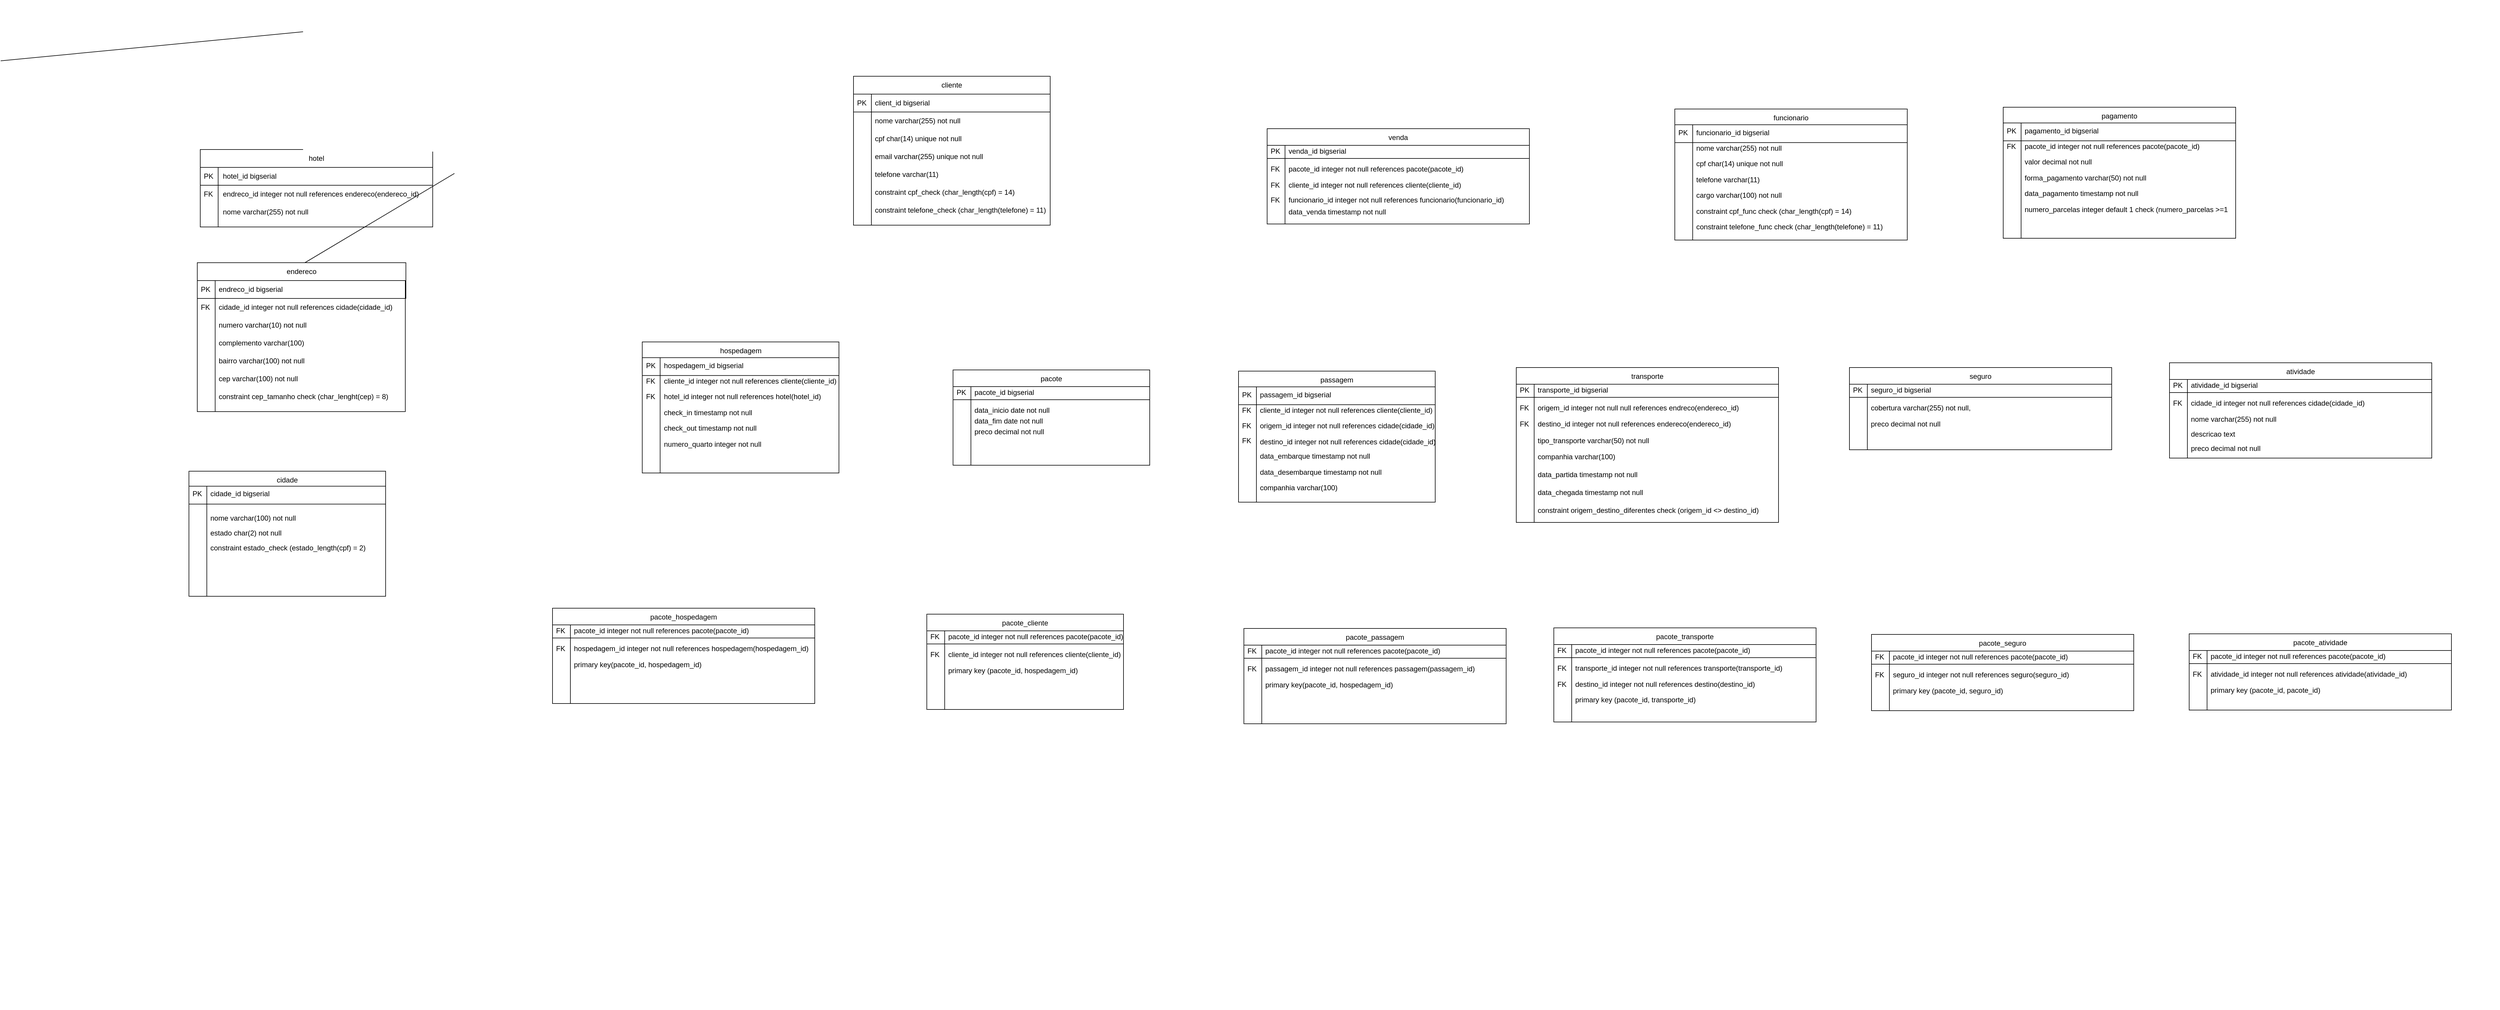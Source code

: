 <mxfile version="28.2.3">
  <diagram name="Página-1" id="Y_Qp7COOdfpW_63T_PMp">
    <mxGraphModel dx="5747" dy="2553" grid="0" gridSize="10" guides="1" tooltips="1" connect="1" arrows="1" fold="1" page="0" pageScale="1" pageWidth="827" pageHeight="1169" background="light-dark(#FFFFFF,#000000)" math="0" shadow="0">
      <root>
        <mxCell id="0" />
        <mxCell id="1" parent="0" />
        <mxCell id="usdk7RZo3pvC-N4byeOp-1" value="" style="group" parent="1" vertex="1" connectable="0">
          <mxGeometry x="2939" y="1542" width="340" height="250" as="geometry" />
        </mxCell>
        <mxCell id="usdk7RZo3pvC-N4byeOp-2" value="cliente" style="swimlane;fontStyle=0;childLayout=stackLayout;horizontal=1;startSize=30;horizontalStack=0;resizeParent=1;resizeParentMax=0;resizeLast=0;collapsible=1;marginBottom=0;whiteSpace=wrap;html=1;" parent="usdk7RZo3pvC-N4byeOp-1" vertex="1">
          <mxGeometry width="330" height="60" as="geometry" />
        </mxCell>
        <mxCell id="usdk7RZo3pvC-N4byeOp-3" value="" style="shape=internalStorage;whiteSpace=wrap;html=1;backgroundOutline=1;dx=30;dy=30;" parent="usdk7RZo3pvC-N4byeOp-1" vertex="1">
          <mxGeometry y="30" width="330" height="220" as="geometry" />
        </mxCell>
        <mxCell id="usdk7RZo3pvC-N4byeOp-4" value="client_id bigserial" style="text;strokeColor=none;fillColor=none;align=left;verticalAlign=middle;spacingLeft=4;spacingRight=4;overflow=hidden;points=[[0,0.5],[1,0.5]];portConstraint=eastwest;rotatable=0;whiteSpace=wrap;html=1;" parent="usdk7RZo3pvC-N4byeOp-1" vertex="1">
          <mxGeometry x="30" y="30" width="140" height="30" as="geometry" />
        </mxCell>
        <mxCell id="usdk7RZo3pvC-N4byeOp-5" value="PK" style="text;strokeColor=none;fillColor=none;align=left;verticalAlign=middle;spacingLeft=4;spacingRight=4;overflow=hidden;points=[[0,0.5],[1,0.5]];portConstraint=eastwest;rotatable=0;whiteSpace=wrap;html=1;" parent="usdk7RZo3pvC-N4byeOp-1" vertex="1">
          <mxGeometry y="30" width="30" height="30" as="geometry" />
        </mxCell>
        <mxCell id="usdk7RZo3pvC-N4byeOp-6" value="nome varchar(255) not null" style="text;strokeColor=none;fillColor=none;align=left;verticalAlign=middle;spacingLeft=4;spacingRight=4;overflow=hidden;points=[[0,0.5],[1,0.5]];portConstraint=eastwest;rotatable=0;whiteSpace=wrap;html=1;" parent="usdk7RZo3pvC-N4byeOp-1" vertex="1">
          <mxGeometry x="30" y="60" width="160" height="30" as="geometry" />
        </mxCell>
        <mxCell id="usdk7RZo3pvC-N4byeOp-7" value="cpf char(14) unique not null" style="text;strokeColor=none;fillColor=none;align=left;verticalAlign=middle;spacingLeft=4;spacingRight=4;overflow=hidden;points=[[0,0.5],[1,0.5]];portConstraint=eastwest;rotatable=0;whiteSpace=wrap;html=1;" parent="usdk7RZo3pvC-N4byeOp-1" vertex="1">
          <mxGeometry x="30" y="90" width="160" height="30" as="geometry" />
        </mxCell>
        <mxCell id="usdk7RZo3pvC-N4byeOp-8" value="email varchar(255) unique not null" style="text;strokeColor=none;fillColor=none;align=left;verticalAlign=middle;spacingLeft=4;spacingRight=4;overflow=hidden;points=[[0,0.5],[1,0.5]];portConstraint=eastwest;rotatable=0;whiteSpace=wrap;html=1;" parent="usdk7RZo3pvC-N4byeOp-1" vertex="1">
          <mxGeometry x="30" y="120" width="210" height="30" as="geometry" />
        </mxCell>
        <mxCell id="usdk7RZo3pvC-N4byeOp-9" value="telefone varchar(11)" style="text;strokeColor=none;fillColor=none;align=left;verticalAlign=middle;spacingLeft=4;spacingRight=4;overflow=hidden;points=[[0,0.5],[1,0.5]];portConstraint=eastwest;rotatable=0;whiteSpace=wrap;html=1;" parent="usdk7RZo3pvC-N4byeOp-1" vertex="1">
          <mxGeometry x="30" y="150" width="210" height="30" as="geometry" />
        </mxCell>
        <mxCell id="usdk7RZo3pvC-N4byeOp-10" value="constraint cpf_check (char_length(cpf) = 14)" style="text;strokeColor=none;fillColor=none;align=left;verticalAlign=middle;spacingLeft=4;spacingRight=4;overflow=hidden;points=[[0,0.5],[1,0.5]];portConstraint=eastwest;rotatable=0;whiteSpace=wrap;html=1;" parent="usdk7RZo3pvC-N4byeOp-1" vertex="1">
          <mxGeometry x="30" y="180" width="290" height="30" as="geometry" />
        </mxCell>
        <mxCell id="usdk7RZo3pvC-N4byeOp-11" value="constraint telefone_check (char_length(telefone) = 11)" style="text;strokeColor=none;fillColor=none;align=left;verticalAlign=middle;spacingLeft=4;spacingRight=4;overflow=hidden;points=[[0,0.5],[1,0.5]];portConstraint=eastwest;rotatable=0;whiteSpace=wrap;html=1;" parent="usdk7RZo3pvC-N4byeOp-1" vertex="1">
          <mxGeometry x="30" y="210" width="310" height="30" as="geometry" />
        </mxCell>
        <mxCell id="usdk7RZo3pvC-N4byeOp-12" value="" style="group" parent="1" vertex="1" connectable="0">
          <mxGeometry x="2584.58" y="1988" width="340" height="220" as="geometry" />
        </mxCell>
        <mxCell id="usdk7RZo3pvC-N4byeOp-13" value="hospedagem" style="swimlane;fontStyle=0;childLayout=stackLayout;horizontal=1;startSize=30;horizontalStack=0;resizeParent=1;resizeParentMax=0;resizeLast=0;collapsible=1;marginBottom=0;whiteSpace=wrap;html=1;" parent="usdk7RZo3pvC-N4byeOp-12" vertex="1">
          <mxGeometry width="330" height="52.8" as="geometry" />
        </mxCell>
        <mxCell id="usdk7RZo3pvC-N4byeOp-14" value="" style="shape=internalStorage;whiteSpace=wrap;html=1;backgroundOutline=1;dx=30;dy=30;" parent="usdk7RZo3pvC-N4byeOp-12" vertex="1">
          <mxGeometry y="26.4" width="330" height="193.6" as="geometry" />
        </mxCell>
        <mxCell id="usdk7RZo3pvC-N4byeOp-15" value="hospedagem_id bigserial" style="text;strokeColor=none;fillColor=none;align=left;verticalAlign=middle;spacingLeft=4;spacingRight=4;overflow=hidden;points=[[0,0.5],[1,0.5]];portConstraint=eastwest;rotatable=0;whiteSpace=wrap;html=1;" parent="usdk7RZo3pvC-N4byeOp-12" vertex="1">
          <mxGeometry x="30" y="26.4" width="160" height="26.4" as="geometry" />
        </mxCell>
        <mxCell id="usdk7RZo3pvC-N4byeOp-16" value="PK" style="text;strokeColor=none;fillColor=none;align=left;verticalAlign=middle;spacingLeft=4;spacingRight=4;overflow=hidden;points=[[0,0.5],[1,0.5]];portConstraint=eastwest;rotatable=0;whiteSpace=wrap;html=1;" parent="usdk7RZo3pvC-N4byeOp-12" vertex="1">
          <mxGeometry y="26.4" width="30" height="26.4" as="geometry" />
        </mxCell>
        <mxCell id="usdk7RZo3pvC-N4byeOp-17" value="check_in timestamp not null" style="text;strokeColor=none;fillColor=none;align=left;verticalAlign=middle;spacingLeft=4;spacingRight=4;overflow=hidden;points=[[0,0.5],[1,0.5]];portConstraint=eastwest;rotatable=0;whiteSpace=wrap;html=1;" parent="usdk7RZo3pvC-N4byeOp-12" vertex="1">
          <mxGeometry x="30" y="105.6" width="160" height="26.4" as="geometry" />
        </mxCell>
        <mxCell id="usdk7RZo3pvC-N4byeOp-18" value="check_out timestamp not null" style="text;strokeColor=none;fillColor=none;align=left;verticalAlign=middle;spacingLeft=4;spacingRight=4;overflow=hidden;points=[[0,0.5],[1,0.5]];portConstraint=eastwest;rotatable=0;whiteSpace=wrap;html=1;" parent="usdk7RZo3pvC-N4byeOp-12" vertex="1">
          <mxGeometry x="30" y="132" width="210" height="26.4" as="geometry" />
        </mxCell>
        <mxCell id="usdk7RZo3pvC-N4byeOp-19" value="numero_quarto integer not null" style="text;strokeColor=none;fillColor=none;align=left;verticalAlign=middle;spacingLeft=4;spacingRight=4;overflow=hidden;points=[[0,0.5],[1,0.5]];portConstraint=eastwest;rotatable=0;whiteSpace=wrap;html=1;" parent="usdk7RZo3pvC-N4byeOp-12" vertex="1">
          <mxGeometry x="30" y="158.4" width="210" height="26.4" as="geometry" />
        </mxCell>
        <mxCell id="usdk7RZo3pvC-N4byeOp-20" value="cliente_id integer not null references cliente(cliente_id)" style="text;strokeColor=none;fillColor=none;align=left;verticalAlign=middle;spacingLeft=4;spacingRight=4;overflow=hidden;points=[[0,0.5],[1,0.5]];portConstraint=eastwest;rotatable=0;whiteSpace=wrap;html=1;" parent="usdk7RZo3pvC-N4byeOp-12" vertex="1">
          <mxGeometry x="30" y="52.8" width="310" height="26.4" as="geometry" />
        </mxCell>
        <mxCell id="usdk7RZo3pvC-N4byeOp-21" value="FK" style="text;strokeColor=none;fillColor=none;align=left;verticalAlign=middle;spacingLeft=4;spacingRight=4;overflow=hidden;points=[[0,0.5],[1,0.5]];portConstraint=eastwest;rotatable=0;whiteSpace=wrap;html=1;" parent="usdk7RZo3pvC-N4byeOp-12" vertex="1">
          <mxGeometry y="52.8" width="30" height="26.4" as="geometry" />
        </mxCell>
        <mxCell id="usdk7RZo3pvC-N4byeOp-22" value="hotel_id integer not null references hotel(hotel_id)" style="text;strokeColor=none;fillColor=none;align=left;verticalAlign=middle;spacingLeft=4;spacingRight=4;overflow=hidden;points=[[0,0.5],[1,0.5]];portConstraint=eastwest;rotatable=0;whiteSpace=wrap;html=1;" parent="usdk7RZo3pvC-N4byeOp-12" vertex="1">
          <mxGeometry x="30" y="79.2" width="310" height="26.4" as="geometry" />
        </mxCell>
        <mxCell id="usdk7RZo3pvC-N4byeOp-23" value="FK" style="text;strokeColor=none;fillColor=none;align=left;verticalAlign=middle;spacingLeft=4;spacingRight=4;overflow=hidden;points=[[0,0.5],[1,0.5]];portConstraint=eastwest;rotatable=0;whiteSpace=wrap;html=1;" parent="usdk7RZo3pvC-N4byeOp-12" vertex="1">
          <mxGeometry y="79.2" width="30" height="26.4" as="geometry" />
        </mxCell>
        <mxCell id="usdk7RZo3pvC-N4byeOp-24" value="" style="group" parent="1" vertex="1" connectable="0">
          <mxGeometry x="3585" y="2037" width="340" height="220" as="geometry" />
        </mxCell>
        <mxCell id="usdk7RZo3pvC-N4byeOp-25" value="passagem" style="swimlane;fontStyle=0;childLayout=stackLayout;horizontal=1;startSize=30;horizontalStack=0;resizeParent=1;resizeParentMax=0;resizeLast=0;collapsible=1;marginBottom=0;whiteSpace=wrap;html=1;" parent="usdk7RZo3pvC-N4byeOp-24" vertex="1">
          <mxGeometry width="330" height="52.8" as="geometry" />
        </mxCell>
        <mxCell id="usdk7RZo3pvC-N4byeOp-26" value="" style="shape=internalStorage;whiteSpace=wrap;html=1;backgroundOutline=1;dx=30;dy=30;" parent="usdk7RZo3pvC-N4byeOp-24" vertex="1">
          <mxGeometry y="26.4" width="330" height="193.6" as="geometry" />
        </mxCell>
        <mxCell id="usdk7RZo3pvC-N4byeOp-27" value="passagem_id bigserial" style="text;strokeColor=none;fillColor=none;align=left;verticalAlign=middle;spacingLeft=4;spacingRight=4;overflow=hidden;points=[[0,0.5],[1,0.5]];portConstraint=eastwest;rotatable=0;whiteSpace=wrap;html=1;" parent="usdk7RZo3pvC-N4byeOp-24" vertex="1">
          <mxGeometry x="30" y="26.4" width="160" height="26.4" as="geometry" />
        </mxCell>
        <mxCell id="usdk7RZo3pvC-N4byeOp-28" value="PK" style="text;strokeColor=none;fillColor=none;align=left;verticalAlign=middle;spacingLeft=4;spacingRight=4;overflow=hidden;points=[[0,0.5],[1,0.5]];portConstraint=eastwest;rotatable=0;whiteSpace=wrap;html=1;" parent="usdk7RZo3pvC-N4byeOp-24" vertex="1">
          <mxGeometry y="26.4" width="30" height="26.4" as="geometry" />
        </mxCell>
        <mxCell id="usdk7RZo3pvC-N4byeOp-29" value="data_embarque timestamp not null" style="text;strokeColor=none;fillColor=none;align=left;verticalAlign=middle;spacingLeft=4;spacingRight=4;overflow=hidden;points=[[0,0.5],[1,0.5]];portConstraint=eastwest;rotatable=0;whiteSpace=wrap;html=1;" parent="usdk7RZo3pvC-N4byeOp-24" vertex="1">
          <mxGeometry x="30" y="130" width="250" height="26.4" as="geometry" />
        </mxCell>
        <mxCell id="usdk7RZo3pvC-N4byeOp-30" value="data_desembarque timestamp not null" style="text;strokeColor=none;fillColor=none;align=left;verticalAlign=middle;spacingLeft=4;spacingRight=4;overflow=hidden;points=[[0,0.5],[1,0.5]];portConstraint=eastwest;rotatable=0;whiteSpace=wrap;html=1;" parent="usdk7RZo3pvC-N4byeOp-24" vertex="1">
          <mxGeometry x="30" y="156.4" width="260" height="26.4" as="geometry" />
        </mxCell>
        <mxCell id="usdk7RZo3pvC-N4byeOp-31" value="companhia varchar(100)" style="text;strokeColor=none;fillColor=none;align=left;verticalAlign=middle;spacingLeft=4;spacingRight=4;overflow=hidden;points=[[0,0.5],[1,0.5]];portConstraint=eastwest;rotatable=0;whiteSpace=wrap;html=1;" parent="usdk7RZo3pvC-N4byeOp-24" vertex="1">
          <mxGeometry x="30" y="182.8" width="210" height="26.4" as="geometry" />
        </mxCell>
        <mxCell id="usdk7RZo3pvC-N4byeOp-32" value="cliente_id integer not null references cliente(cliente_id)" style="text;strokeColor=none;fillColor=none;align=left;verticalAlign=middle;spacingLeft=4;spacingRight=4;overflow=hidden;points=[[0,0.5],[1,0.5]];portConstraint=eastwest;rotatable=0;whiteSpace=wrap;html=1;" parent="usdk7RZo3pvC-N4byeOp-24" vertex="1">
          <mxGeometry x="30" y="52.8" width="310" height="26.4" as="geometry" />
        </mxCell>
        <mxCell id="usdk7RZo3pvC-N4byeOp-33" value="FK" style="text;strokeColor=none;fillColor=none;align=left;verticalAlign=middle;spacingLeft=4;spacingRight=4;overflow=hidden;points=[[0,0.5],[1,0.5]];portConstraint=eastwest;rotatable=0;whiteSpace=wrap;html=1;" parent="usdk7RZo3pvC-N4byeOp-24" vertex="1">
          <mxGeometry y="52.8" width="30" height="26.4" as="geometry" />
        </mxCell>
        <mxCell id="usdk7RZo3pvC-N4byeOp-34" value="origem_id integer not null references cidade(cidade_id)" style="text;strokeColor=none;fillColor=none;align=left;verticalAlign=middle;spacingLeft=4;spacingRight=4;overflow=hidden;points=[[0,0.5],[1,0.5]];portConstraint=eastwest;rotatable=0;whiteSpace=wrap;html=1;" parent="usdk7RZo3pvC-N4byeOp-24" vertex="1">
          <mxGeometry x="30" y="79.2" width="310" height="26.4" as="geometry" />
        </mxCell>
        <mxCell id="usdk7RZo3pvC-N4byeOp-35" value="FK" style="text;strokeColor=none;fillColor=none;align=left;verticalAlign=middle;spacingLeft=4;spacingRight=4;overflow=hidden;points=[[0,0.5],[1,0.5]];portConstraint=eastwest;rotatable=0;whiteSpace=wrap;html=1;" parent="usdk7RZo3pvC-N4byeOp-24" vertex="1">
          <mxGeometry y="79.2" width="30" height="26.4" as="geometry" />
        </mxCell>
        <mxCell id="usdk7RZo3pvC-N4byeOp-36" value="destino_id integer not null references cidade(cidade_id)" style="text;strokeColor=none;fillColor=none;align=left;verticalAlign=middle;spacingLeft=4;spacingRight=4;overflow=hidden;points=[[0,0.5],[1,0.5]];portConstraint=eastwest;rotatable=0;whiteSpace=wrap;html=1;" parent="usdk7RZo3pvC-N4byeOp-24" vertex="1">
          <mxGeometry x="30" y="105.6" width="310" height="26.4" as="geometry" />
        </mxCell>
        <mxCell id="usdk7RZo3pvC-N4byeOp-37" value="FK" style="text;strokeColor=none;fillColor=none;align=left;verticalAlign=middle;spacingLeft=4;spacingRight=4;overflow=hidden;points=[[0,0.5],[1,0.5]];portConstraint=eastwest;rotatable=0;whiteSpace=wrap;html=1;" parent="usdk7RZo3pvC-N4byeOp-24" vertex="1">
          <mxGeometry y="103.6" width="30" height="26.4" as="geometry" />
        </mxCell>
        <mxCell id="usdk7RZo3pvC-N4byeOp-38" value="" style="group" parent="1" vertex="1" connectable="0">
          <mxGeometry x="3106" y="2045" width="340" height="150" as="geometry" />
        </mxCell>
        <mxCell id="usdk7RZo3pvC-N4byeOp-39" value="pacote" style="swimlane;fontStyle=0;childLayout=stackLayout;horizontal=1;startSize=30;horizontalStack=0;resizeParent=1;resizeParentMax=0;resizeLast=0;collapsible=1;marginBottom=0;whiteSpace=wrap;html=1;" parent="usdk7RZo3pvC-N4byeOp-38" vertex="1">
          <mxGeometry y="-10" width="330" height="36" as="geometry">
            <mxRectangle width="80" height="30" as="alternateBounds" />
          </mxGeometry>
        </mxCell>
        <mxCell id="usdk7RZo3pvC-N4byeOp-40" value="" style="shape=internalStorage;whiteSpace=wrap;html=1;backgroundOutline=1;dx=30;dy=22;" parent="usdk7RZo3pvC-N4byeOp-38" vertex="1">
          <mxGeometry y="18" width="330" height="132" as="geometry" />
        </mxCell>
        <mxCell id="usdk7RZo3pvC-N4byeOp-41" value="pacote_id bigserial" style="text;strokeColor=none;fillColor=none;align=left;verticalAlign=middle;spacingLeft=4;spacingRight=4;overflow=hidden;points=[[0,0.5],[1,0.5]];portConstraint=eastwest;rotatable=0;whiteSpace=wrap;html=1;" parent="usdk7RZo3pvC-N4byeOp-38" vertex="1">
          <mxGeometry x="30" y="18" width="140" height="18" as="geometry" />
        </mxCell>
        <mxCell id="usdk7RZo3pvC-N4byeOp-42" value="PK" style="text;strokeColor=none;fillColor=none;align=left;verticalAlign=middle;spacingLeft=4;spacingRight=4;overflow=hidden;points=[[0,0.5],[1,0.5]];portConstraint=eastwest;rotatable=0;whiteSpace=wrap;html=1;" parent="usdk7RZo3pvC-N4byeOp-38" vertex="1">
          <mxGeometry y="18" width="30" height="18" as="geometry" />
        </mxCell>
        <mxCell id="usdk7RZo3pvC-N4byeOp-43" value="data_inicio date not null" style="text;strokeColor=none;fillColor=none;align=left;verticalAlign=middle;spacingLeft=4;spacingRight=4;overflow=hidden;points=[[0,0.5],[1,0.5]];portConstraint=eastwest;rotatable=0;whiteSpace=wrap;html=1;" parent="usdk7RZo3pvC-N4byeOp-38" vertex="1">
          <mxGeometry x="30" y="48" width="160" height="18" as="geometry" />
        </mxCell>
        <mxCell id="usdk7RZo3pvC-N4byeOp-44" value="data_fim date not null" style="text;strokeColor=none;fillColor=none;align=left;verticalAlign=middle;spacingLeft=4;spacingRight=4;overflow=hidden;points=[[0,0.5],[1,0.5]];portConstraint=eastwest;rotatable=0;whiteSpace=wrap;html=1;" parent="usdk7RZo3pvC-N4byeOp-38" vertex="1">
          <mxGeometry x="30" y="66" width="160" height="18" as="geometry" />
        </mxCell>
        <mxCell id="usdk7RZo3pvC-N4byeOp-45" value="preco decimal not null" style="text;strokeColor=none;fillColor=none;align=left;verticalAlign=middle;spacingLeft=4;spacingRight=4;overflow=hidden;points=[[0,0.5],[1,0.5]];portConstraint=eastwest;rotatable=0;whiteSpace=wrap;html=1;" parent="usdk7RZo3pvC-N4byeOp-38" vertex="1">
          <mxGeometry x="30" y="84" width="210" height="18" as="geometry" />
        </mxCell>
        <mxCell id="usdk7RZo3pvC-N4byeOp-46" value="" style="group" parent="1" vertex="1" connectable="0">
          <mxGeometry x="3062" y="2455" width="370" height="150" as="geometry" />
        </mxCell>
        <mxCell id="usdk7RZo3pvC-N4byeOp-47" value="pacote_cliente" style="swimlane;fontStyle=0;childLayout=stackLayout;horizontal=1;startSize=30;horizontalStack=0;resizeParent=1;resizeParentMax=0;resizeLast=0;collapsible=1;marginBottom=0;whiteSpace=wrap;html=1;" parent="usdk7RZo3pvC-N4byeOp-46" vertex="1">
          <mxGeometry y="-10" width="330" height="36" as="geometry">
            <mxRectangle width="80" height="30" as="alternateBounds" />
          </mxGeometry>
        </mxCell>
        <mxCell id="usdk7RZo3pvC-N4byeOp-48" value="" style="shape=internalStorage;whiteSpace=wrap;html=1;backgroundOutline=1;dx=30;dy=22;" parent="usdk7RZo3pvC-N4byeOp-46" vertex="1">
          <mxGeometry y="18" width="330" height="132" as="geometry" />
        </mxCell>
        <mxCell id="usdk7RZo3pvC-N4byeOp-49" value="pacote_id integer not null references pacote(pacote_id)" style="text;strokeColor=none;fillColor=none;align=left;verticalAlign=middle;spacingLeft=4;spacingRight=4;overflow=hidden;points=[[0,0.5],[1,0.5]];portConstraint=eastwest;rotatable=0;whiteSpace=wrap;html=1;" parent="usdk7RZo3pvC-N4byeOp-46" vertex="1">
          <mxGeometry x="30" y="18" width="340" height="18" as="geometry" />
        </mxCell>
        <mxCell id="usdk7RZo3pvC-N4byeOp-50" value="FK" style="text;strokeColor=none;fillColor=none;align=left;verticalAlign=middle;spacingLeft=4;spacingRight=4;overflow=hidden;points=[[0,0.5],[1,0.5]];portConstraint=eastwest;rotatable=0;whiteSpace=wrap;html=1;" parent="usdk7RZo3pvC-N4byeOp-46" vertex="1">
          <mxGeometry y="18" width="30" height="18" as="geometry" />
        </mxCell>
        <mxCell id="usdk7RZo3pvC-N4byeOp-51" value="primary key (pacote_id, hospedagem_id)" style="text;strokeColor=none;fillColor=none;align=left;verticalAlign=middle;spacingLeft=4;spacingRight=4;overflow=hidden;points=[[0,0.5],[1,0.5]];portConstraint=eastwest;rotatable=0;whiteSpace=wrap;html=1;" parent="usdk7RZo3pvC-N4byeOp-46" vertex="1">
          <mxGeometry x="30" y="75" width="290" height="18" as="geometry" />
        </mxCell>
        <mxCell id="usdk7RZo3pvC-N4byeOp-52" value="cliente_id integer not null references cliente(cliente_id)" style="text;strokeColor=none;fillColor=none;align=left;verticalAlign=middle;spacingLeft=4;spacingRight=4;overflow=hidden;points=[[0,0.5],[1,0.5]];portConstraint=eastwest;rotatable=0;whiteSpace=wrap;html=1;" parent="usdk7RZo3pvC-N4byeOp-46" vertex="1">
          <mxGeometry x="30" y="48" width="340" height="18" as="geometry" />
        </mxCell>
        <mxCell id="usdk7RZo3pvC-N4byeOp-53" value="FK" style="text;strokeColor=none;fillColor=none;align=left;verticalAlign=middle;spacingLeft=4;spacingRight=4;overflow=hidden;points=[[0,0.5],[1,0.5]];portConstraint=eastwest;rotatable=0;whiteSpace=wrap;html=1;" parent="usdk7RZo3pvC-N4byeOp-46" vertex="1">
          <mxGeometry y="48" width="30" height="18" as="geometry" />
        </mxCell>
        <mxCell id="usdk7RZo3pvC-N4byeOp-54" value="" style="group" parent="1" vertex="1" connectable="0">
          <mxGeometry x="2434" y="2445" width="520" height="150" as="geometry" />
        </mxCell>
        <mxCell id="usdk7RZo3pvC-N4byeOp-55" value="pacote_hospedagem" style="swimlane;fontStyle=0;childLayout=stackLayout;horizontal=1;startSize=30;horizontalStack=0;resizeParent=1;resizeParentMax=0;resizeLast=0;collapsible=1;marginBottom=0;whiteSpace=wrap;html=1;" parent="usdk7RZo3pvC-N4byeOp-54" vertex="1">
          <mxGeometry y="-10" width="440" height="36" as="geometry">
            <mxRectangle width="80" height="30" as="alternateBounds" />
          </mxGeometry>
        </mxCell>
        <mxCell id="usdk7RZo3pvC-N4byeOp-56" value="" style="shape=internalStorage;whiteSpace=wrap;html=1;backgroundOutline=1;dx=30;dy=22;" parent="usdk7RZo3pvC-N4byeOp-54" vertex="1">
          <mxGeometry y="18" width="440" height="132" as="geometry" />
        </mxCell>
        <mxCell id="usdk7RZo3pvC-N4byeOp-57" value="pacote_id integer not null references pacote(pacote_id)" style="text;strokeColor=none;fillColor=none;align=left;verticalAlign=middle;spacingLeft=4;spacingRight=4;overflow=hidden;points=[[0,0.5],[1,0.5]];portConstraint=eastwest;rotatable=0;whiteSpace=wrap;html=1;" parent="usdk7RZo3pvC-N4byeOp-54" vertex="1">
          <mxGeometry x="30" y="18" width="340" height="18" as="geometry" />
        </mxCell>
        <mxCell id="usdk7RZo3pvC-N4byeOp-58" value="FK" style="text;strokeColor=none;fillColor=none;align=left;verticalAlign=middle;spacingLeft=4;spacingRight=4;overflow=hidden;points=[[0,0.5],[1,0.5]];portConstraint=eastwest;rotatable=0;whiteSpace=wrap;html=1;" parent="usdk7RZo3pvC-N4byeOp-54" vertex="1">
          <mxGeometry y="18" width="30" height="18" as="geometry" />
        </mxCell>
        <mxCell id="usdk7RZo3pvC-N4byeOp-59" value="primary key(pacote_id, hospedagem_id)" style="text;strokeColor=none;fillColor=none;align=left;verticalAlign=middle;spacingLeft=4;spacingRight=4;overflow=hidden;points=[[0,0.5],[1,0.5]];portConstraint=eastwest;rotatable=0;whiteSpace=wrap;html=1;" parent="usdk7RZo3pvC-N4byeOp-54" vertex="1">
          <mxGeometry x="30" y="75" width="290" height="18" as="geometry" />
        </mxCell>
        <mxCell id="usdk7RZo3pvC-N4byeOp-60" value="hospedagem_id integer not null references hospedagem(hospedagem_id)" style="text;strokeColor=none;fillColor=none;align=left;verticalAlign=middle;spacingLeft=4;spacingRight=4;overflow=hidden;points=[[0,0.5],[1,0.5]];portConstraint=eastwest;rotatable=0;whiteSpace=wrap;html=1;" parent="usdk7RZo3pvC-N4byeOp-54" vertex="1">
          <mxGeometry x="30" y="48" width="410" height="18" as="geometry" />
        </mxCell>
        <mxCell id="usdk7RZo3pvC-N4byeOp-61" value="FK" style="text;strokeColor=none;fillColor=none;align=left;verticalAlign=middle;spacingLeft=4;spacingRight=4;overflow=hidden;points=[[0,0.5],[1,0.5]];portConstraint=eastwest;rotatable=0;whiteSpace=wrap;html=1;" parent="usdk7RZo3pvC-N4byeOp-54" vertex="1">
          <mxGeometry y="48" width="30" height="18" as="geometry" />
        </mxCell>
        <mxCell id="usdk7RZo3pvC-N4byeOp-62" value="" style="group" parent="1" vertex="1" connectable="0">
          <mxGeometry x="3516" y="2614" width="520" height="494" as="geometry" />
        </mxCell>
        <mxCell id="usdk7RZo3pvC-N4byeOp-63" value="pacote_passagem" style="swimlane;fontStyle=0;childLayout=stackLayout;horizontal=1;startSize=30;horizontalStack=0;resizeParent=1;resizeParentMax=0;resizeLast=0;collapsible=1;marginBottom=0;whiteSpace=wrap;html=1;" parent="usdk7RZo3pvC-N4byeOp-62" vertex="1">
          <mxGeometry x="78" y="-145" width="440" height="36" as="geometry">
            <mxRectangle width="80" height="30" as="alternateBounds" />
          </mxGeometry>
        </mxCell>
        <mxCell id="usdk7RZo3pvC-N4byeOp-64" value="" style="shape=internalStorage;whiteSpace=wrap;html=1;backgroundOutline=1;dx=30;dy=22;" parent="usdk7RZo3pvC-N4byeOp-62" vertex="1">
          <mxGeometry x="78" y="-117" width="440" height="132" as="geometry" />
        </mxCell>
        <mxCell id="usdk7RZo3pvC-N4byeOp-65" value="pacote_id integer not null references pacote(pacote_id)" style="text;strokeColor=none;fillColor=none;align=left;verticalAlign=middle;spacingLeft=4;spacingRight=4;overflow=hidden;points=[[0,0.5],[1,0.5]];portConstraint=eastwest;rotatable=0;whiteSpace=wrap;html=1;" parent="usdk7RZo3pvC-N4byeOp-62" vertex="1">
          <mxGeometry x="108" y="-117" width="340" height="18" as="geometry" />
        </mxCell>
        <mxCell id="usdk7RZo3pvC-N4byeOp-66" value="FK" style="text;strokeColor=none;fillColor=none;align=left;verticalAlign=middle;spacingLeft=4;spacingRight=4;overflow=hidden;points=[[0,0.5],[1,0.5]];portConstraint=eastwest;rotatable=0;whiteSpace=wrap;html=1;" parent="usdk7RZo3pvC-N4byeOp-62" vertex="1">
          <mxGeometry x="78" y="-117" width="30" height="18" as="geometry" />
        </mxCell>
        <mxCell id="usdk7RZo3pvC-N4byeOp-67" value="primary key(pacote_id, hospedagem_id)" style="text;strokeColor=none;fillColor=none;align=left;verticalAlign=middle;spacingLeft=4;spacingRight=4;overflow=hidden;points=[[0,0.5],[1,0.5]];portConstraint=eastwest;rotatable=0;whiteSpace=wrap;html=1;" parent="usdk7RZo3pvC-N4byeOp-62" vertex="1">
          <mxGeometry x="108" y="-60" width="290" height="18" as="geometry" />
        </mxCell>
        <mxCell id="usdk7RZo3pvC-N4byeOp-68" value="passagem_id integer not null references passagem(passagem_id)" style="text;strokeColor=none;fillColor=none;align=left;verticalAlign=middle;spacingLeft=4;spacingRight=4;overflow=hidden;points=[[0,0.5],[1,0.5]];portConstraint=eastwest;rotatable=0;whiteSpace=wrap;html=1;" parent="usdk7RZo3pvC-N4byeOp-62" vertex="1">
          <mxGeometry x="108" y="-87" width="410" height="18" as="geometry" />
        </mxCell>
        <mxCell id="usdk7RZo3pvC-N4byeOp-69" value="FK" style="text;strokeColor=none;fillColor=none;align=left;verticalAlign=middle;spacingLeft=4;spacingRight=4;overflow=hidden;points=[[0,0.5],[1,0.5]];portConstraint=eastwest;rotatable=0;whiteSpace=wrap;html=1;" parent="usdk7RZo3pvC-N4byeOp-62" vertex="1">
          <mxGeometry x="78" y="-87" width="30" height="18" as="geometry" />
        </mxCell>
        <mxCell id="usdk7RZo3pvC-N4byeOp-70" value="" style="group" parent="1" connectable="0" vertex="1">
          <mxGeometry x="4868" y="1594" width="410" height="220" as="geometry" />
        </mxCell>
        <mxCell id="usdk7RZo3pvC-N4byeOp-71" value="pagamento" style="swimlane;fontStyle=0;childLayout=stackLayout;horizontal=1;startSize=30;horizontalStack=0;resizeParent=1;resizeParentMax=0;resizeLast=0;collapsible=1;marginBottom=0;whiteSpace=wrap;html=1;" parent="usdk7RZo3pvC-N4byeOp-70" vertex="1">
          <mxGeometry width="390" height="52.8" as="geometry" />
        </mxCell>
        <mxCell id="usdk7RZo3pvC-N4byeOp-72" value="" style="shape=internalStorage;whiteSpace=wrap;html=1;backgroundOutline=1;dx=30;dy=30;" parent="usdk7RZo3pvC-N4byeOp-70" vertex="1">
          <mxGeometry y="26.4" width="390" height="193.6" as="geometry" />
        </mxCell>
        <mxCell id="usdk7RZo3pvC-N4byeOp-73" value="pagamento_id bigserial" style="text;strokeColor=none;fillColor=none;align=left;verticalAlign=middle;spacingLeft=4;spacingRight=4;overflow=hidden;points=[[0,0.5],[1,0.5]];portConstraint=eastwest;rotatable=0;whiteSpace=wrap;html=1;" parent="usdk7RZo3pvC-N4byeOp-70" vertex="1">
          <mxGeometry x="30" y="26.4" width="160" height="26.4" as="geometry" />
        </mxCell>
        <mxCell id="usdk7RZo3pvC-N4byeOp-74" value="PK" style="text;strokeColor=none;fillColor=none;align=left;verticalAlign=middle;spacingLeft=4;spacingRight=4;overflow=hidden;points=[[0,0.5],[1,0.5]];portConstraint=eastwest;rotatable=0;whiteSpace=wrap;html=1;" parent="usdk7RZo3pvC-N4byeOp-70" vertex="1">
          <mxGeometry y="26.4" width="30" height="26.4" as="geometry" />
        </mxCell>
        <mxCell id="usdk7RZo3pvC-N4byeOp-75" value="forma_pagamento varchar(50) not null" style="text;strokeColor=none;fillColor=none;align=left;verticalAlign=middle;spacingLeft=4;spacingRight=4;overflow=hidden;points=[[0,0.5],[1,0.5]];portConstraint=eastwest;rotatable=0;whiteSpace=wrap;html=1;" parent="usdk7RZo3pvC-N4byeOp-70" vertex="1">
          <mxGeometry x="30" y="105.6" width="270" height="26.4" as="geometry" />
        </mxCell>
        <mxCell id="usdk7RZo3pvC-N4byeOp-76" value="data_pagamento timestamp not null" style="text;strokeColor=none;fillColor=none;align=left;verticalAlign=middle;spacingLeft=4;spacingRight=4;overflow=hidden;points=[[0,0.5],[1,0.5]];portConstraint=eastwest;rotatable=0;whiteSpace=wrap;html=1;" parent="usdk7RZo3pvC-N4byeOp-70" vertex="1">
          <mxGeometry x="30" y="132" width="210" height="26.4" as="geometry" />
        </mxCell>
        <mxCell id="usdk7RZo3pvC-N4byeOp-77" value="numero_parcelas integer default 1 check (numero_parcelas &amp;gt;=1" style="text;strokeColor=none;fillColor=none;align=left;verticalAlign=middle;spacingLeft=4;spacingRight=4;overflow=hidden;points=[[0,0.5],[1,0.5]];portConstraint=eastwest;rotatable=0;whiteSpace=wrap;html=1;" parent="usdk7RZo3pvC-N4byeOp-70" vertex="1">
          <mxGeometry x="30" y="158.4" width="380" height="26.4" as="geometry" />
        </mxCell>
        <mxCell id="usdk7RZo3pvC-N4byeOp-78" value="pacote_id integer not null references pacote(pacote_id)" style="text;strokeColor=none;fillColor=none;align=left;verticalAlign=middle;spacingLeft=4;spacingRight=4;overflow=hidden;points=[[0,0.5],[1,0.5]];portConstraint=eastwest;rotatable=0;whiteSpace=wrap;html=1;" parent="usdk7RZo3pvC-N4byeOp-70" vertex="1">
          <mxGeometry x="30" y="52.8" width="310" height="26.4" as="geometry" />
        </mxCell>
        <mxCell id="usdk7RZo3pvC-N4byeOp-79" value="FK" style="text;strokeColor=none;fillColor=none;align=left;verticalAlign=middle;spacingLeft=4;spacingRight=4;overflow=hidden;points=[[0,0.5],[1,0.5]];portConstraint=eastwest;rotatable=0;whiteSpace=wrap;html=1;" parent="usdk7RZo3pvC-N4byeOp-70" vertex="1">
          <mxGeometry y="52.8" width="30" height="26.4" as="geometry" />
        </mxCell>
        <mxCell id="usdk7RZo3pvC-N4byeOp-80" value="valor decimal not null" style="text;strokeColor=none;fillColor=none;align=left;verticalAlign=middle;spacingLeft=4;spacingRight=4;overflow=hidden;points=[[0,0.5],[1,0.5]];portConstraint=eastwest;rotatable=0;whiteSpace=wrap;html=1;" parent="usdk7RZo3pvC-N4byeOp-70" vertex="1">
          <mxGeometry x="30" y="79.2" width="310" height="26.4" as="geometry" />
        </mxCell>
        <mxCell id="usdk7RZo3pvC-N4byeOp-81" value="" style="group" parent="1" connectable="0" vertex="1">
          <mxGeometry x="4317" y="1597" width="410" height="220" as="geometry" />
        </mxCell>
        <mxCell id="usdk7RZo3pvC-N4byeOp-82" value="funcionario" style="swimlane;fontStyle=0;childLayout=stackLayout;horizontal=1;startSize=30;horizontalStack=0;resizeParent=1;resizeParentMax=0;resizeLast=0;collapsible=1;marginBottom=0;whiteSpace=wrap;html=1;" parent="usdk7RZo3pvC-N4byeOp-81" vertex="1">
          <mxGeometry width="390" height="52.8" as="geometry" />
        </mxCell>
        <mxCell id="usdk7RZo3pvC-N4byeOp-83" value="" style="shape=internalStorage;whiteSpace=wrap;html=1;backgroundOutline=1;dx=30;dy=30;" parent="usdk7RZo3pvC-N4byeOp-81" vertex="1">
          <mxGeometry y="26.4" width="390" height="193.6" as="geometry" />
        </mxCell>
        <mxCell id="usdk7RZo3pvC-N4byeOp-84" value="funcionario_id bigserial" style="text;strokeColor=none;fillColor=none;align=left;verticalAlign=middle;spacingLeft=4;spacingRight=4;overflow=hidden;points=[[0,0.5],[1,0.5]];portConstraint=eastwest;rotatable=0;whiteSpace=wrap;html=1;" parent="usdk7RZo3pvC-N4byeOp-81" vertex="1">
          <mxGeometry x="30" y="26.4" width="160" height="26.4" as="geometry" />
        </mxCell>
        <mxCell id="usdk7RZo3pvC-N4byeOp-85" value="PK" style="text;strokeColor=none;fillColor=none;align=left;verticalAlign=middle;spacingLeft=4;spacingRight=4;overflow=hidden;points=[[0,0.5],[1,0.5]];portConstraint=eastwest;rotatable=0;whiteSpace=wrap;html=1;" parent="usdk7RZo3pvC-N4byeOp-81" vertex="1">
          <mxGeometry y="26.4" width="30" height="26.4" as="geometry" />
        </mxCell>
        <mxCell id="usdk7RZo3pvC-N4byeOp-86" value="telefone varchar(11)" style="text;strokeColor=none;fillColor=none;align=left;verticalAlign=middle;spacingLeft=4;spacingRight=4;overflow=hidden;points=[[0,0.5],[1,0.5]];portConstraint=eastwest;rotatable=0;whiteSpace=wrap;html=1;" parent="usdk7RZo3pvC-N4byeOp-81" vertex="1">
          <mxGeometry x="30" y="105.6" width="270" height="26.4" as="geometry" />
        </mxCell>
        <mxCell id="usdk7RZo3pvC-N4byeOp-87" value="cargo varchar(100) not null" style="text;strokeColor=none;fillColor=none;align=left;verticalAlign=middle;spacingLeft=4;spacingRight=4;overflow=hidden;points=[[0,0.5],[1,0.5]];portConstraint=eastwest;rotatable=0;whiteSpace=wrap;html=1;" parent="usdk7RZo3pvC-N4byeOp-81" vertex="1">
          <mxGeometry x="30" y="132" width="210" height="26.4" as="geometry" />
        </mxCell>
        <mxCell id="usdk7RZo3pvC-N4byeOp-88" value="constraint cpf_func check (char_length(cpf) = 14)" style="text;strokeColor=none;fillColor=none;align=left;verticalAlign=middle;spacingLeft=4;spacingRight=4;overflow=hidden;points=[[0,0.5],[1,0.5]];portConstraint=eastwest;rotatable=0;whiteSpace=wrap;html=1;" parent="usdk7RZo3pvC-N4byeOp-81" vertex="1">
          <mxGeometry x="30" y="158.4" width="380" height="26.4" as="geometry" />
        </mxCell>
        <mxCell id="usdk7RZo3pvC-N4byeOp-89" value="nome varchar(255) not null" style="text;strokeColor=none;fillColor=none;align=left;verticalAlign=middle;spacingLeft=4;spacingRight=4;overflow=hidden;points=[[0,0.5],[1,0.5]];portConstraint=eastwest;rotatable=0;whiteSpace=wrap;html=1;" parent="usdk7RZo3pvC-N4byeOp-81" vertex="1">
          <mxGeometry x="30" y="52.8" width="310" height="26.4" as="geometry" />
        </mxCell>
        <mxCell id="usdk7RZo3pvC-N4byeOp-90" value="cpf char(14) unique not null" style="text;strokeColor=none;fillColor=none;align=left;verticalAlign=middle;spacingLeft=4;spacingRight=4;overflow=hidden;points=[[0,0.5],[1,0.5]];portConstraint=eastwest;rotatable=0;whiteSpace=wrap;html=1;" parent="usdk7RZo3pvC-N4byeOp-81" vertex="1">
          <mxGeometry x="30" y="79.2" width="310" height="26.4" as="geometry" />
        </mxCell>
        <mxCell id="usdk7RZo3pvC-N4byeOp-91" value="constraint telefone_func check (char_length(telefone) = 11)" style="text;strokeColor=none;fillColor=none;align=left;verticalAlign=middle;spacingLeft=4;spacingRight=4;overflow=hidden;points=[[0,0.5],[1,0.5]];portConstraint=eastwest;rotatable=0;whiteSpace=wrap;html=1;" parent="usdk7RZo3pvC-N4byeOp-81" vertex="1">
          <mxGeometry x="30" y="184.8" width="380" height="26.4" as="geometry" />
        </mxCell>
        <mxCell id="usdk7RZo3pvC-N4byeOp-104" value="" style="group" parent="1" connectable="0" vertex="1">
          <mxGeometry x="4051" y="2041" width="520" height="250" as="geometry" />
        </mxCell>
        <mxCell id="usdk7RZo3pvC-N4byeOp-105" value="transporte" style="swimlane;fontStyle=0;childLayout=stackLayout;horizontal=1;startSize=30;horizontalStack=0;resizeParent=1;resizeParentMax=0;resizeLast=0;collapsible=1;marginBottom=0;whiteSpace=wrap;html=1;" parent="usdk7RZo3pvC-N4byeOp-104" vertex="1">
          <mxGeometry y="-10" width="440" height="36" as="geometry">
            <mxRectangle width="80" height="30" as="alternateBounds" />
          </mxGeometry>
        </mxCell>
        <mxCell id="usdk7RZo3pvC-N4byeOp-106" value="" style="shape=internalStorage;whiteSpace=wrap;html=1;backgroundOutline=1;dx=30;dy=22;" parent="usdk7RZo3pvC-N4byeOp-104" vertex="1">
          <mxGeometry y="18" width="440" height="232" as="geometry" />
        </mxCell>
        <mxCell id="usdk7RZo3pvC-N4byeOp-107" value="transporte_id bigserial&amp;nbsp;" style="text;strokeColor=none;fillColor=none;align=left;verticalAlign=middle;spacingLeft=4;spacingRight=4;overflow=hidden;points=[[0,0.5],[1,0.5]];portConstraint=eastwest;rotatable=0;whiteSpace=wrap;html=1;" parent="usdk7RZo3pvC-N4byeOp-104" vertex="1">
          <mxGeometry x="30" y="18" width="340" height="18" as="geometry" />
        </mxCell>
        <mxCell id="usdk7RZo3pvC-N4byeOp-108" value="PK" style="text;strokeColor=none;fillColor=none;align=left;verticalAlign=middle;spacingLeft=4;spacingRight=4;overflow=hidden;points=[[0,0.5],[1,0.5]];portConstraint=eastwest;rotatable=0;whiteSpace=wrap;html=1;" parent="usdk7RZo3pvC-N4byeOp-104" vertex="1">
          <mxGeometry y="18" width="30" height="18" as="geometry" />
        </mxCell>
        <mxCell id="usdk7RZo3pvC-N4byeOp-109" value="destino_id integer not null references endereco(endereco_id)" style="text;strokeColor=none;fillColor=none;align=left;verticalAlign=middle;spacingLeft=4;spacingRight=4;overflow=hidden;points=[[0,0.5],[1,0.5]];portConstraint=eastwest;rotatable=0;whiteSpace=wrap;html=1;" parent="usdk7RZo3pvC-N4byeOp-104" vertex="1">
          <mxGeometry x="30" y="75" width="370" height="18" as="geometry" />
        </mxCell>
        <mxCell id="usdk7RZo3pvC-N4byeOp-110" value="&lt;div&gt;origem_id integer not null null references endreco(endereco_id)&lt;/div&gt;" style="text;strokeColor=none;fillColor=none;align=left;verticalAlign=middle;spacingLeft=4;spacingRight=4;overflow=hidden;points=[[0,0.5],[1,0.5]];portConstraint=eastwest;rotatable=0;whiteSpace=wrap;html=1;" parent="usdk7RZo3pvC-N4byeOp-104" vertex="1">
          <mxGeometry x="30" y="48" width="410" height="18" as="geometry" />
        </mxCell>
        <mxCell id="usdk7RZo3pvC-N4byeOp-111" value="FK" style="text;strokeColor=none;fillColor=none;align=left;verticalAlign=middle;spacingLeft=4;spacingRight=4;overflow=hidden;points=[[0,0.5],[1,0.5]];portConstraint=eastwest;rotatable=0;whiteSpace=wrap;html=1;" parent="usdk7RZo3pvC-N4byeOp-104" vertex="1">
          <mxGeometry y="48" width="30" height="18" as="geometry" />
        </mxCell>
        <mxCell id="usdk7RZo3pvC-N4byeOp-112" value="tipo_transporte varchar(50) not null" style="text;strokeColor=none;fillColor=none;align=left;verticalAlign=middle;spacingLeft=4;spacingRight=4;overflow=hidden;points=[[0,0.5],[1,0.5]];portConstraint=eastwest;rotatable=0;whiteSpace=wrap;html=1;" parent="usdk7RZo3pvC-N4byeOp-104" vertex="1">
          <mxGeometry x="30" y="103" width="410" height="18" as="geometry" />
        </mxCell>
        <mxCell id="usdk7RZo3pvC-N4byeOp-113" value="FK" style="text;strokeColor=none;fillColor=none;align=left;verticalAlign=middle;spacingLeft=4;spacingRight=4;overflow=hidden;points=[[0,0.5],[1,0.5]];portConstraint=eastwest;rotatable=0;whiteSpace=wrap;html=1;" parent="usdk7RZo3pvC-N4byeOp-104" vertex="1">
          <mxGeometry y="75" width="30" height="18" as="geometry" />
        </mxCell>
        <mxCell id="usdk7RZo3pvC-N4byeOp-114" value="companhia varchar(100)" style="text;strokeColor=none;fillColor=none;align=left;verticalAlign=middle;spacingLeft=4;spacingRight=4;overflow=hidden;points=[[0,0.5],[1,0.5]];portConstraint=eastwest;rotatable=0;whiteSpace=wrap;html=1;" parent="usdk7RZo3pvC-N4byeOp-104" vertex="1">
          <mxGeometry x="30" y="130" width="410" height="18" as="geometry" />
        </mxCell>
        <mxCell id="usdk7RZo3pvC-N4byeOp-115" value="data_partida timestamp not null" style="text;strokeColor=none;fillColor=none;align=left;verticalAlign=middle;spacingLeft=4;spacingRight=4;overflow=hidden;points=[[0,0.5],[1,0.5]];portConstraint=eastwest;rotatable=0;whiteSpace=wrap;html=1;" parent="usdk7RZo3pvC-N4byeOp-104" vertex="1">
          <mxGeometry x="30" y="160" width="410" height="18" as="geometry" />
        </mxCell>
        <mxCell id="usdk7RZo3pvC-N4byeOp-116" value="data_chegada timestamp not null" style="text;strokeColor=none;fillColor=none;align=left;verticalAlign=middle;spacingLeft=4;spacingRight=4;overflow=hidden;points=[[0,0.5],[1,0.5]];portConstraint=eastwest;rotatable=0;whiteSpace=wrap;html=1;" parent="usdk7RZo3pvC-N4byeOp-104" vertex="1">
          <mxGeometry x="30" y="190" width="410" height="18" as="geometry" />
        </mxCell>
        <mxCell id="usdk7RZo3pvC-N4byeOp-117" value="constraint origem_destino_diferentes check (origem_id &amp;lt;&amp;gt; destino_id)" style="text;strokeColor=none;fillColor=none;align=left;verticalAlign=middle;spacingLeft=4;spacingRight=4;overflow=hidden;points=[[0,0.5],[1,0.5]];portConstraint=eastwest;rotatable=0;whiteSpace=wrap;html=1;" parent="usdk7RZo3pvC-N4byeOp-104" vertex="1">
          <mxGeometry x="30" y="220" width="410" height="18" as="geometry" />
        </mxCell>
        <mxCell id="usdk7RZo3pvC-N4byeOp-118" value="" style="group" parent="1" connectable="0" vertex="1">
          <mxGeometry x="4114" y="2478" width="520" height="250" as="geometry" />
        </mxCell>
        <mxCell id="usdk7RZo3pvC-N4byeOp-119" value="pacote_transporte" style="swimlane;fontStyle=0;childLayout=stackLayout;horizontal=1;startSize=30;horizontalStack=0;resizeParent=1;resizeParentMax=0;resizeLast=0;collapsible=1;marginBottom=0;whiteSpace=wrap;html=1;" parent="usdk7RZo3pvC-N4byeOp-118" vertex="1">
          <mxGeometry y="-10" width="440" height="36" as="geometry">
            <mxRectangle width="80" height="30" as="alternateBounds" />
          </mxGeometry>
        </mxCell>
        <mxCell id="usdk7RZo3pvC-N4byeOp-120" value="" style="shape=internalStorage;whiteSpace=wrap;html=1;backgroundOutline=1;dx=30;dy=22;" parent="usdk7RZo3pvC-N4byeOp-118" vertex="1">
          <mxGeometry y="18" width="440" height="130" as="geometry" />
        </mxCell>
        <mxCell id="usdk7RZo3pvC-N4byeOp-121" value="pacote_id integer not null references pacote(pacote_id)" style="text;strokeColor=none;fillColor=none;align=left;verticalAlign=middle;spacingLeft=4;spacingRight=4;overflow=hidden;points=[[0,0.5],[1,0.5]];portConstraint=eastwest;rotatable=0;whiteSpace=wrap;html=1;" parent="usdk7RZo3pvC-N4byeOp-118" vertex="1">
          <mxGeometry x="30" y="18" width="340" height="18" as="geometry" />
        </mxCell>
        <mxCell id="usdk7RZo3pvC-N4byeOp-122" value="FK" style="text;strokeColor=none;fillColor=none;align=left;verticalAlign=middle;spacingLeft=4;spacingRight=4;overflow=hidden;points=[[0,0.5],[1,0.5]];portConstraint=eastwest;rotatable=0;whiteSpace=wrap;html=1;" parent="usdk7RZo3pvC-N4byeOp-118" vertex="1">
          <mxGeometry y="18" width="30" height="18" as="geometry" />
        </mxCell>
        <mxCell id="usdk7RZo3pvC-N4byeOp-123" value="destino_id integer not null references destino(destino_id)" style="text;strokeColor=none;fillColor=none;align=left;verticalAlign=middle;spacingLeft=4;spacingRight=4;overflow=hidden;points=[[0,0.5],[1,0.5]];portConstraint=eastwest;rotatable=0;whiteSpace=wrap;html=1;" parent="usdk7RZo3pvC-N4byeOp-118" vertex="1">
          <mxGeometry x="30" y="75" width="370" height="18" as="geometry" />
        </mxCell>
        <mxCell id="usdk7RZo3pvC-N4byeOp-124" value="transporte_id integer not null references transporte(transporte_id)" style="text;strokeColor=none;fillColor=none;align=left;verticalAlign=middle;spacingLeft=4;spacingRight=4;overflow=hidden;points=[[0,0.5],[1,0.5]];portConstraint=eastwest;rotatable=0;whiteSpace=wrap;html=1;" parent="usdk7RZo3pvC-N4byeOp-118" vertex="1">
          <mxGeometry x="30" y="48" width="410" height="18" as="geometry" />
        </mxCell>
        <mxCell id="usdk7RZo3pvC-N4byeOp-125" value="FK" style="text;strokeColor=none;fillColor=none;align=left;verticalAlign=middle;spacingLeft=4;spacingRight=4;overflow=hidden;points=[[0,0.5],[1,0.5]];portConstraint=eastwest;rotatable=0;whiteSpace=wrap;html=1;" parent="usdk7RZo3pvC-N4byeOp-118" vertex="1">
          <mxGeometry y="48" width="30" height="18" as="geometry" />
        </mxCell>
        <mxCell id="usdk7RZo3pvC-N4byeOp-126" value="primary key (pacote_id, transporte_id)" style="text;strokeColor=none;fillColor=none;align=left;verticalAlign=middle;spacingLeft=4;spacingRight=4;overflow=hidden;points=[[0,0.5],[1,0.5]];portConstraint=eastwest;rotatable=0;whiteSpace=wrap;html=1;" parent="usdk7RZo3pvC-N4byeOp-118" vertex="1">
          <mxGeometry x="30" y="101" width="410" height="18" as="geometry" />
        </mxCell>
        <mxCell id="usdk7RZo3pvC-N4byeOp-127" value="FK" style="text;strokeColor=none;fillColor=none;align=left;verticalAlign=middle;spacingLeft=4;spacingRight=4;overflow=hidden;points=[[0,0.5],[1,0.5]];portConstraint=eastwest;rotatable=0;whiteSpace=wrap;html=1;" parent="usdk7RZo3pvC-N4byeOp-118" vertex="1">
          <mxGeometry y="75" width="30" height="18" as="geometry" />
        </mxCell>
        <mxCell id="usdk7RZo3pvC-N4byeOp-128" value="" style="group" parent="1" connectable="0" vertex="1">
          <mxGeometry x="4610" y="2041" width="520" height="250" as="geometry" />
        </mxCell>
        <mxCell id="usdk7RZo3pvC-N4byeOp-129" value="seguro" style="swimlane;fontStyle=0;childLayout=stackLayout;horizontal=1;startSize=30;horizontalStack=0;resizeParent=1;resizeParentMax=0;resizeLast=0;collapsible=1;marginBottom=0;whiteSpace=wrap;html=1;" parent="usdk7RZo3pvC-N4byeOp-128" vertex="1">
          <mxGeometry y="-10" width="440" height="36" as="geometry">
            <mxRectangle width="80" height="30" as="alternateBounds" />
          </mxGeometry>
        </mxCell>
        <mxCell id="usdk7RZo3pvC-N4byeOp-130" value="" style="shape=internalStorage;whiteSpace=wrap;html=1;backgroundOutline=1;dx=30;dy=22;" parent="usdk7RZo3pvC-N4byeOp-128" vertex="1">
          <mxGeometry y="18" width="440" height="110" as="geometry" />
        </mxCell>
        <mxCell id="usdk7RZo3pvC-N4byeOp-131" value="seguro_id bigserial&amp;nbsp;" style="text;strokeColor=none;fillColor=none;align=left;verticalAlign=middle;spacingLeft=4;spacingRight=4;overflow=hidden;points=[[0,0.5],[1,0.5]];portConstraint=eastwest;rotatable=0;whiteSpace=wrap;html=1;" parent="usdk7RZo3pvC-N4byeOp-128" vertex="1">
          <mxGeometry x="30" y="18" width="340" height="18" as="geometry" />
        </mxCell>
        <mxCell id="usdk7RZo3pvC-N4byeOp-132" value="PK" style="text;strokeColor=none;fillColor=none;align=left;verticalAlign=middle;spacingLeft=4;spacingRight=4;overflow=hidden;points=[[0,0.5],[1,0.5]];portConstraint=eastwest;rotatable=0;whiteSpace=wrap;html=1;" parent="usdk7RZo3pvC-N4byeOp-128" vertex="1">
          <mxGeometry y="18" width="30" height="18" as="geometry" />
        </mxCell>
        <mxCell id="usdk7RZo3pvC-N4byeOp-133" value="preco decimal not null" style="text;strokeColor=none;fillColor=none;align=left;verticalAlign=middle;spacingLeft=4;spacingRight=4;overflow=hidden;points=[[0,0.5],[1,0.5]];portConstraint=eastwest;rotatable=0;whiteSpace=wrap;html=1;" parent="usdk7RZo3pvC-N4byeOp-128" vertex="1">
          <mxGeometry x="30" y="75" width="370" height="18" as="geometry" />
        </mxCell>
        <mxCell id="usdk7RZo3pvC-N4byeOp-134" value="cobertura varchar(255) not null," style="text;strokeColor=none;fillColor=none;align=left;verticalAlign=middle;spacingLeft=4;spacingRight=4;overflow=hidden;points=[[0,0.5],[1,0.5]];portConstraint=eastwest;rotatable=0;whiteSpace=wrap;html=1;" parent="usdk7RZo3pvC-N4byeOp-128" vertex="1">
          <mxGeometry x="30" y="48" width="410" height="18" as="geometry" />
        </mxCell>
        <mxCell id="usdk7RZo3pvC-N4byeOp-135" value="" style="group" parent="1" connectable="0" vertex="1">
          <mxGeometry x="4647" y="2489" width="520" height="250" as="geometry" />
        </mxCell>
        <mxCell id="usdk7RZo3pvC-N4byeOp-136" value="pacote_seguro" style="swimlane;fontStyle=0;childLayout=stackLayout;horizontal=1;startSize=30;horizontalStack=0;resizeParent=1;resizeParentMax=0;resizeLast=0;collapsible=1;marginBottom=0;whiteSpace=wrap;html=1;" parent="usdk7RZo3pvC-N4byeOp-135" vertex="1">
          <mxGeometry y="-10" width="440" height="36" as="geometry">
            <mxRectangle width="80" height="30" as="alternateBounds" />
          </mxGeometry>
        </mxCell>
        <mxCell id="usdk7RZo3pvC-N4byeOp-137" value="" style="shape=internalStorage;whiteSpace=wrap;html=1;backgroundOutline=1;dx=30;dy=22;" parent="usdk7RZo3pvC-N4byeOp-135" vertex="1">
          <mxGeometry y="18" width="440" height="100" as="geometry" />
        </mxCell>
        <mxCell id="usdk7RZo3pvC-N4byeOp-138" value="pacote_id integer not null references pacote(pacote_id)" style="text;strokeColor=none;fillColor=none;align=left;verticalAlign=middle;spacingLeft=4;spacingRight=4;overflow=hidden;points=[[0,0.5],[1,0.5]];portConstraint=eastwest;rotatable=0;whiteSpace=wrap;html=1;" parent="usdk7RZo3pvC-N4byeOp-135" vertex="1">
          <mxGeometry x="30" y="18" width="340" height="18" as="geometry" />
        </mxCell>
        <mxCell id="usdk7RZo3pvC-N4byeOp-139" value="FK" style="text;strokeColor=none;fillColor=none;align=left;verticalAlign=middle;spacingLeft=4;spacingRight=4;overflow=hidden;points=[[0,0.5],[1,0.5]];portConstraint=eastwest;rotatable=0;whiteSpace=wrap;html=1;" parent="usdk7RZo3pvC-N4byeOp-135" vertex="1">
          <mxGeometry y="18" width="30" height="18" as="geometry" />
        </mxCell>
        <mxCell id="usdk7RZo3pvC-N4byeOp-140" value="primary key (pacote_id, seguro_id)" style="text;strokeColor=none;fillColor=none;align=left;verticalAlign=middle;spacingLeft=4;spacingRight=4;overflow=hidden;points=[[0,0.5],[1,0.5]];portConstraint=eastwest;rotatable=0;whiteSpace=wrap;html=1;" parent="usdk7RZo3pvC-N4byeOp-135" vertex="1">
          <mxGeometry x="30" y="75" width="370" height="18" as="geometry" />
        </mxCell>
        <mxCell id="usdk7RZo3pvC-N4byeOp-141" value="seguro_id integer not null references seguro(seguro_id)" style="text;strokeColor=none;fillColor=none;align=left;verticalAlign=middle;spacingLeft=4;spacingRight=4;overflow=hidden;points=[[0,0.5],[1,0.5]];portConstraint=eastwest;rotatable=0;whiteSpace=wrap;html=1;" parent="usdk7RZo3pvC-N4byeOp-135" vertex="1">
          <mxGeometry x="30" y="48" width="410" height="18" as="geometry" />
        </mxCell>
        <mxCell id="usdk7RZo3pvC-N4byeOp-142" value="FK" style="text;strokeColor=none;fillColor=none;align=left;verticalAlign=middle;spacingLeft=4;spacingRight=4;overflow=hidden;points=[[0,0.5],[1,0.5]];portConstraint=eastwest;rotatable=0;whiteSpace=wrap;html=1;" parent="usdk7RZo3pvC-N4byeOp-135" vertex="1">
          <mxGeometry y="48" width="30" height="18" as="geometry" />
        </mxCell>
        <mxCell id="usdk7RZo3pvC-N4byeOp-143" value="" style="group" parent="1" connectable="0" vertex="1">
          <mxGeometry x="5147" y="2033" width="520" height="150" as="geometry" />
        </mxCell>
        <mxCell id="usdk7RZo3pvC-N4byeOp-144" value="atividade" style="swimlane;fontStyle=0;childLayout=stackLayout;horizontal=1;startSize=30;horizontalStack=0;resizeParent=1;resizeParentMax=0;resizeLast=0;collapsible=1;marginBottom=0;whiteSpace=wrap;html=1;" parent="usdk7RZo3pvC-N4byeOp-143" vertex="1">
          <mxGeometry y="-10" width="440" height="36" as="geometry">
            <mxRectangle width="80" height="30" as="alternateBounds" />
          </mxGeometry>
        </mxCell>
        <mxCell id="usdk7RZo3pvC-N4byeOp-145" value="" style="shape=internalStorage;whiteSpace=wrap;html=1;backgroundOutline=1;dx=30;dy=22;" parent="usdk7RZo3pvC-N4byeOp-143" vertex="1">
          <mxGeometry y="18" width="440" height="132" as="geometry" />
        </mxCell>
        <mxCell id="usdk7RZo3pvC-N4byeOp-146" value="atividade_id bigserial&amp;nbsp;" style="text;strokeColor=none;fillColor=none;align=left;verticalAlign=middle;spacingLeft=4;spacingRight=4;overflow=hidden;points=[[0,0.5],[1,0.5]];portConstraint=eastwest;rotatable=0;whiteSpace=wrap;html=1;" parent="usdk7RZo3pvC-N4byeOp-143" vertex="1">
          <mxGeometry x="30" y="18" width="340" height="18" as="geometry" />
        </mxCell>
        <mxCell id="usdk7RZo3pvC-N4byeOp-147" value="PK" style="text;strokeColor=none;fillColor=none;align=left;verticalAlign=middle;spacingLeft=4;spacingRight=4;overflow=hidden;points=[[0,0.5],[1,0.5]];portConstraint=eastwest;rotatable=0;whiteSpace=wrap;html=1;" parent="usdk7RZo3pvC-N4byeOp-143" vertex="1">
          <mxGeometry y="18" width="30" height="18" as="geometry" />
        </mxCell>
        <mxCell id="usdk7RZo3pvC-N4byeOp-148" value="nome varchar(255) not null" style="text;strokeColor=none;fillColor=none;align=left;verticalAlign=middle;spacingLeft=4;spacingRight=4;overflow=hidden;points=[[0,0.5],[1,0.5]];portConstraint=eastwest;rotatable=0;whiteSpace=wrap;html=1;" parent="usdk7RZo3pvC-N4byeOp-143" vertex="1">
          <mxGeometry x="30" y="75" width="370" height="18" as="geometry" />
        </mxCell>
        <mxCell id="usdk7RZo3pvC-N4byeOp-149" value="cidade_id integer not null references cidade(cidade_id)" style="text;strokeColor=none;fillColor=none;align=left;verticalAlign=middle;spacingLeft=4;spacingRight=4;overflow=hidden;points=[[0,0.5],[1,0.5]];portConstraint=eastwest;rotatable=0;whiteSpace=wrap;html=1;" parent="usdk7RZo3pvC-N4byeOp-143" vertex="1">
          <mxGeometry x="30" y="48" width="410" height="18" as="geometry" />
        </mxCell>
        <mxCell id="usdk7RZo3pvC-N4byeOp-150" value="FK" style="text;strokeColor=none;fillColor=none;align=left;verticalAlign=middle;spacingLeft=4;spacingRight=4;overflow=hidden;points=[[0,0.5],[1,0.5]];portConstraint=eastwest;rotatable=0;whiteSpace=wrap;html=1;" parent="usdk7RZo3pvC-N4byeOp-143" vertex="1">
          <mxGeometry y="48" width="30" height="18" as="geometry" />
        </mxCell>
        <mxCell id="usdk7RZo3pvC-N4byeOp-151" value="descricao text" style="text;strokeColor=none;fillColor=none;align=left;verticalAlign=middle;spacingLeft=4;spacingRight=4;overflow=hidden;points=[[0,0.5],[1,0.5]];portConstraint=eastwest;rotatable=0;whiteSpace=wrap;html=1;" parent="usdk7RZo3pvC-N4byeOp-143" vertex="1">
          <mxGeometry x="30" y="100" width="410" height="18" as="geometry" />
        </mxCell>
        <mxCell id="usdk7RZo3pvC-N4byeOp-152" value="preco decimal not null" style="text;strokeColor=none;fillColor=none;align=left;verticalAlign=middle;spacingLeft=4;spacingRight=4;overflow=hidden;points=[[0,0.5],[1,0.5]];portConstraint=eastwest;rotatable=0;whiteSpace=wrap;html=1;" parent="usdk7RZo3pvC-N4byeOp-143" vertex="1">
          <mxGeometry x="30" y="124" width="410" height="18" as="geometry" />
        </mxCell>
        <mxCell id="usdk7RZo3pvC-N4byeOp-92" value="" style="group" parent="1" connectable="0" vertex="1">
          <mxGeometry x="3633" y="1640" width="656" height="150" as="geometry" />
        </mxCell>
        <mxCell id="usdk7RZo3pvC-N4byeOp-93" value="venda" style="swimlane;fontStyle=0;childLayout=stackLayout;horizontal=1;startSize=30;horizontalStack=0;resizeParent=1;resizeParentMax=0;resizeLast=0;collapsible=1;marginBottom=0;whiteSpace=wrap;html=1;" parent="usdk7RZo3pvC-N4byeOp-92" vertex="1">
          <mxGeometry y="-10" width="440" height="36" as="geometry">
            <mxRectangle width="80" height="30" as="alternateBounds" />
          </mxGeometry>
        </mxCell>
        <mxCell id="usdk7RZo3pvC-N4byeOp-94" value="" style="shape=internalStorage;whiteSpace=wrap;html=1;backgroundOutline=1;dx=30;dy=22;" parent="usdk7RZo3pvC-N4byeOp-92" vertex="1">
          <mxGeometry y="18" width="440" height="132" as="geometry" />
        </mxCell>
        <mxCell id="usdk7RZo3pvC-N4byeOp-95" value="venda_id bigserial&amp;nbsp;" style="text;strokeColor=none;fillColor=none;align=left;verticalAlign=middle;spacingLeft=4;spacingRight=4;overflow=hidden;points=[[0,0.5],[1,0.5]];portConstraint=eastwest;rotatable=0;whiteSpace=wrap;html=1;" parent="usdk7RZo3pvC-N4byeOp-92" vertex="1">
          <mxGeometry x="30" y="18" width="340" height="18" as="geometry" />
        </mxCell>
        <mxCell id="usdk7RZo3pvC-N4byeOp-96" value="PK" style="text;strokeColor=none;fillColor=none;align=left;verticalAlign=middle;spacingLeft=4;spacingRight=4;overflow=hidden;points=[[0,0.5],[1,0.5]];portConstraint=eastwest;rotatable=0;whiteSpace=wrap;html=1;" parent="usdk7RZo3pvC-N4byeOp-92" vertex="1">
          <mxGeometry y="18" width="30" height="18" as="geometry" />
        </mxCell>
        <mxCell id="usdk7RZo3pvC-N4byeOp-97" value="cliente_id integer not null references cliente(cliente_id)" style="text;strokeColor=none;fillColor=none;align=left;verticalAlign=middle;spacingLeft=4;spacingRight=4;overflow=hidden;points=[[0,0.5],[1,0.5]];portConstraint=eastwest;rotatable=0;whiteSpace=wrap;html=1;" parent="usdk7RZo3pvC-N4byeOp-92" vertex="1">
          <mxGeometry x="30" y="75" width="370" height="18" as="geometry" />
        </mxCell>
        <mxCell id="usdk7RZo3pvC-N4byeOp-98" value="pacote_id integer not null references pacote(pacote_id)" style="text;strokeColor=none;fillColor=none;align=left;verticalAlign=middle;spacingLeft=4;spacingRight=4;overflow=hidden;points=[[0,0.5],[1,0.5]];portConstraint=eastwest;rotatable=0;whiteSpace=wrap;html=1;" parent="usdk7RZo3pvC-N4byeOp-92" vertex="1">
          <mxGeometry x="30" y="48" width="410" height="18" as="geometry" />
        </mxCell>
        <mxCell id="usdk7RZo3pvC-N4byeOp-99" value="FK" style="text;strokeColor=none;fillColor=none;align=left;verticalAlign=middle;spacingLeft=4;spacingRight=4;overflow=hidden;points=[[0,0.5],[1,0.5]];portConstraint=eastwest;rotatable=0;whiteSpace=wrap;html=1;" parent="usdk7RZo3pvC-N4byeOp-92" vertex="1">
          <mxGeometry y="48" width="30" height="18" as="geometry" />
        </mxCell>
        <mxCell id="usdk7RZo3pvC-N4byeOp-100" value="FK" style="text;strokeColor=none;fillColor=none;align=left;verticalAlign=middle;spacingLeft=4;spacingRight=4;overflow=hidden;points=[[0,0.5],[1,0.5]];portConstraint=eastwest;rotatable=0;whiteSpace=wrap;html=1;" parent="usdk7RZo3pvC-N4byeOp-92" vertex="1">
          <mxGeometry y="100" width="30" height="18" as="geometry" />
        </mxCell>
        <mxCell id="usdk7RZo3pvC-N4byeOp-101" value="funcionario_id integer not null references funcionario(funcionario_id)" style="text;strokeColor=none;fillColor=none;align=left;verticalAlign=middle;spacingLeft=4;spacingRight=4;overflow=hidden;points=[[0,0.5],[1,0.5]];portConstraint=eastwest;rotatable=0;whiteSpace=wrap;html=1;" parent="usdk7RZo3pvC-N4byeOp-92" vertex="1">
          <mxGeometry x="30" y="100" width="410" height="18" as="geometry" />
        </mxCell>
        <mxCell id="usdk7RZo3pvC-N4byeOp-102" value="FK" style="text;strokeColor=none;fillColor=none;align=left;verticalAlign=middle;spacingLeft=4;spacingRight=4;overflow=hidden;points=[[0,0.5],[1,0.5]];portConstraint=eastwest;rotatable=0;whiteSpace=wrap;html=1;" parent="usdk7RZo3pvC-N4byeOp-92" vertex="1">
          <mxGeometry y="75" width="30" height="18" as="geometry" />
        </mxCell>
        <mxCell id="usdk7RZo3pvC-N4byeOp-103" value="data_venda timestamp not null" style="text;strokeColor=none;fillColor=none;align=left;verticalAlign=middle;spacingLeft=4;spacingRight=4;overflow=hidden;points=[[0,0.5],[1,0.5]];portConstraint=eastwest;rotatable=0;whiteSpace=wrap;html=1;" parent="usdk7RZo3pvC-N4byeOp-92" vertex="1">
          <mxGeometry x="30" y="120" width="410" height="18" as="geometry" />
        </mxCell>
        <mxCell id="usdk7RZo3pvC-N4byeOp-154" value="hotel" style="swimlane;fontStyle=0;childLayout=stackLayout;horizontal=1;startSize=30;horizontalStack=0;resizeParent=1;resizeParentMax=0;resizeLast=0;collapsible=1;marginBottom=0;whiteSpace=wrap;html=1;" parent="1" vertex="1">
          <mxGeometry x="1843" y="1665" width="390" height="60" as="geometry" />
        </mxCell>
        <mxCell id="usdk7RZo3pvC-N4byeOp-155" value="" style="shape=internalStorage;whiteSpace=wrap;html=1;backgroundOutline=1;dx=30;dy=30;" parent="1" vertex="1">
          <mxGeometry x="1843" y="1695" width="390" height="100" as="geometry" />
        </mxCell>
        <mxCell id="usdk7RZo3pvC-N4byeOp-156" value="hotel_id bigserial" style="text;strokeColor=none;fillColor=none;align=left;verticalAlign=middle;spacingLeft=4;spacingRight=4;overflow=hidden;points=[[0,0.5],[1,0.5]];portConstraint=eastwest;rotatable=0;whiteSpace=wrap;html=1;" parent="1" vertex="1">
          <mxGeometry x="1875.093" y="1695" width="149.767" height="30" as="geometry" />
        </mxCell>
        <mxCell id="usdk7RZo3pvC-N4byeOp-157" value="PK" style="text;strokeColor=none;fillColor=none;align=left;verticalAlign=middle;spacingLeft=4;spacingRight=4;overflow=hidden;points=[[0,0.5],[1,0.5]];portConstraint=eastwest;rotatable=0;whiteSpace=wrap;html=1;" parent="1" vertex="1">
          <mxGeometry x="1843" y="1695" width="32.093" height="30" as="geometry" />
        </mxCell>
        <mxCell id="usdk7RZo3pvC-N4byeOp-158" value="FK" style="text;strokeColor=none;fillColor=none;align=left;verticalAlign=middle;spacingLeft=4;spacingRight=4;overflow=hidden;points=[[0,0.5],[1,0.5]];portConstraint=eastwest;rotatable=0;whiteSpace=wrap;html=1;" parent="1" vertex="1">
          <mxGeometry x="1843" y="1725" width="32.093" height="30" as="geometry" />
        </mxCell>
        <mxCell id="usdk7RZo3pvC-N4byeOp-159" value="endreco_id integer not null references endereco(endereco_id)" style="text;strokeColor=none;fillColor=none;align=left;verticalAlign=middle;spacingLeft=4;spacingRight=4;overflow=hidden;points=[[0,0.5],[1,0.5]];portConstraint=eastwest;rotatable=0;whiteSpace=wrap;html=1;" parent="1" vertex="1">
          <mxGeometry x="1875.093" y="1725" width="427.907" height="30" as="geometry" />
        </mxCell>
        <mxCell id="usdk7RZo3pvC-N4byeOp-160" value="nome varchar(255) not null" style="text;strokeColor=none;fillColor=none;align=left;verticalAlign=middle;spacingLeft=4;spacingRight=4;overflow=hidden;points=[[0,0.5],[1,0.5]];portConstraint=eastwest;rotatable=0;whiteSpace=wrap;html=1;" parent="1" vertex="1">
          <mxGeometry x="1875.093" y="1755" width="342.326" height="30" as="geometry" />
        </mxCell>
        <mxCell id="usdk7RZo3pvC-N4byeOp-162" value="" style="endArrow=none;html=1;rounded=0;entryX=0.002;entryY=0.352;entryDx=0;entryDy=0;entryPerimeter=0;strokeColor=light-dark(#000000,#000000);" parent="1" edge="1">
          <mxGeometry width="50" height="50" relative="1" as="geometry">
            <mxPoint x="2559" y="1414.999" as="sourcePoint" />
            <mxPoint x="1508.16" y="1516.16" as="targetPoint" />
          </mxGeometry>
        </mxCell>
        <mxCell id="usdk7RZo3pvC-N4byeOp-177" value="" style="group" parent="1" vertex="1" connectable="0">
          <mxGeometry x="1824" y="2205" width="340" height="210" as="geometry" />
        </mxCell>
        <mxCell id="usdk7RZo3pvC-N4byeOp-178" value="cidade" style="swimlane;fontStyle=0;childLayout=stackLayout;horizontal=1;startSize=30;horizontalStack=0;resizeParent=1;resizeParentMax=0;resizeLast=0;collapsible=1;marginBottom=0;whiteSpace=wrap;html=1;" parent="usdk7RZo3pvC-N4byeOp-177" vertex="1">
          <mxGeometry width="330" height="50.4" as="geometry" />
        </mxCell>
        <mxCell id="usdk7RZo3pvC-N4byeOp-179" value="" style="shape=internalStorage;whiteSpace=wrap;html=1;backgroundOutline=1;dx=30;dy=30;" parent="usdk7RZo3pvC-N4byeOp-177" vertex="1">
          <mxGeometry y="25.2" width="330" height="184.8" as="geometry" />
        </mxCell>
        <mxCell id="usdk7RZo3pvC-N4byeOp-180" value="cidade_id bigserial" style="text;strokeColor=none;fillColor=none;align=left;verticalAlign=middle;spacingLeft=4;spacingRight=4;overflow=hidden;points=[[0,0.5],[1,0.5]];portConstraint=eastwest;rotatable=0;whiteSpace=wrap;html=1;" parent="usdk7RZo3pvC-N4byeOp-177" vertex="1">
          <mxGeometry x="30" y="25.2" width="140" height="25.2" as="geometry" />
        </mxCell>
        <mxCell id="usdk7RZo3pvC-N4byeOp-181" value="PK" style="text;strokeColor=none;fillColor=none;align=left;verticalAlign=middle;spacingLeft=4;spacingRight=4;overflow=hidden;points=[[0,0.5],[1,0.5]];portConstraint=eastwest;rotatable=0;whiteSpace=wrap;html=1;" parent="usdk7RZo3pvC-N4byeOp-177" vertex="1">
          <mxGeometry y="25.2" width="30" height="25.2" as="geometry" />
        </mxCell>
        <mxCell id="usdk7RZo3pvC-N4byeOp-182" value="nome varchar(100) not null" style="text;strokeColor=none;fillColor=none;align=left;verticalAlign=middle;spacingLeft=4;spacingRight=4;overflow=hidden;points=[[0,0.5],[1,0.5]];portConstraint=eastwest;rotatable=0;whiteSpace=wrap;html=1;" parent="usdk7RZo3pvC-N4byeOp-177" vertex="1">
          <mxGeometry x="30" y="66.267" width="160" height="25.2" as="geometry" />
        </mxCell>
        <mxCell id="usdk7RZo3pvC-N4byeOp-183" value="estado char(2) not null" style="text;strokeColor=none;fillColor=none;align=left;verticalAlign=middle;spacingLeft=4;spacingRight=4;overflow=hidden;points=[[0,0.5],[1,0.5]];portConstraint=eastwest;rotatable=0;whiteSpace=wrap;html=1;" parent="usdk7RZo3pvC-N4byeOp-177" vertex="1">
          <mxGeometry x="30" y="91.467" width="160" height="25.2" as="geometry" />
        </mxCell>
        <mxCell id="usdk7RZo3pvC-N4byeOp-184" value="constraint estado_check (estado_length(cpf) = 2)" style="text;strokeColor=none;fillColor=none;align=left;verticalAlign=middle;spacingLeft=4;spacingRight=4;overflow=hidden;points=[[0,0.5],[1,0.5]];portConstraint=eastwest;rotatable=0;whiteSpace=wrap;html=1;" parent="usdk7RZo3pvC-N4byeOp-177" vertex="1">
          <mxGeometry x="30" y="116.667" width="290" height="25.2" as="geometry" />
        </mxCell>
        <mxCell id="usdk7RZo3pvC-N4byeOp-191" value="" style="endArrow=none;html=1;rounded=0;entryX=0.002;entryY=0.352;entryDx=0;entryDy=0;entryPerimeter=0;strokeColor=light-dark(#000000,#000000);" parent="1" target="usdk7RZo3pvC-N4byeOp-165" edge="1">
          <mxGeometry width="50" height="50" relative="1" as="geometry">
            <mxPoint x="2317.845" y="1676.265" as="sourcePoint" />
            <mxPoint x="2266.56" y="1673.22" as="targetPoint" />
          </mxGeometry>
        </mxCell>
        <mxCell id="usdk7RZo3pvC-N4byeOp-164" value="endereco" style="swimlane;fontStyle=0;childLayout=stackLayout;horizontal=1;startSize=30;horizontalStack=0;resizeParent=1;resizeParentMax=0;resizeLast=0;collapsible=1;marginBottom=0;whiteSpace=wrap;html=1;" parent="1" vertex="1">
          <mxGeometry x="1838" y="1855" width="350" height="60" as="geometry" />
        </mxCell>
        <mxCell id="usdk7RZo3pvC-N4byeOp-165" value="" style="shape=internalStorage;whiteSpace=wrap;html=1;backgroundOutline=1;dx=30;dy=30;" parent="1" vertex="1">
          <mxGeometry x="1838" y="1885" width="349" height="220" as="geometry" />
        </mxCell>
        <mxCell id="usdk7RZo3pvC-N4byeOp-166" value="endreco_id bigserial" style="text;strokeColor=none;fillColor=none;align=left;verticalAlign=middle;spacingLeft=4;spacingRight=4;overflow=hidden;points=[[0,0.5],[1,0.5]];portConstraint=eastwest;rotatable=0;whiteSpace=wrap;html=1;" parent="1" vertex="1">
          <mxGeometry x="1868" y="1885" width="140" height="30" as="geometry" />
        </mxCell>
        <mxCell id="usdk7RZo3pvC-N4byeOp-167" value="PK" style="text;strokeColor=none;fillColor=none;align=left;verticalAlign=middle;spacingLeft=4;spacingRight=4;overflow=hidden;points=[[0,0.5],[1,0.5]];portConstraint=eastwest;rotatable=0;whiteSpace=wrap;html=1;" parent="1" vertex="1">
          <mxGeometry x="1838" y="1885" width="30" height="30" as="geometry" />
        </mxCell>
        <mxCell id="usdk7RZo3pvC-N4byeOp-168" value="FK" style="text;strokeColor=none;fillColor=none;align=left;verticalAlign=middle;spacingLeft=4;spacingRight=4;overflow=hidden;points=[[0,0.5],[1,0.5]];portConstraint=eastwest;rotatable=0;whiteSpace=wrap;html=1;" parent="1" vertex="1">
          <mxGeometry x="1838" y="1915" width="30" height="30" as="geometry" />
        </mxCell>
        <mxCell id="usdk7RZo3pvC-N4byeOp-169" value="cidade_id integer not null references cidade(cidade_id)" style="text;strokeColor=none;fillColor=none;align=left;verticalAlign=middle;spacingLeft=4;spacingRight=4;overflow=hidden;points=[[0,0.5],[1,0.5]];portConstraint=eastwest;rotatable=0;whiteSpace=wrap;html=1;" parent="1" vertex="1">
          <mxGeometry x="1868" y="1915" width="320" height="30" as="geometry" />
        </mxCell>
        <mxCell id="usdk7RZo3pvC-N4byeOp-170" value="numero varchar(10) not null" style="text;strokeColor=none;fillColor=none;align=left;verticalAlign=middle;spacingLeft=4;spacingRight=4;overflow=hidden;points=[[0,0.5],[1,0.5]];portConstraint=eastwest;rotatable=0;whiteSpace=wrap;html=1;" parent="1" vertex="1">
          <mxGeometry x="1868" y="1945" width="320" height="30" as="geometry" />
        </mxCell>
        <mxCell id="usdk7RZo3pvC-N4byeOp-171" value="bairro varchar(100) not null" style="text;strokeColor=none;fillColor=none;align=left;verticalAlign=middle;spacingLeft=4;spacingRight=4;overflow=hidden;points=[[0,0.5],[1,0.5]];portConstraint=eastwest;rotatable=0;whiteSpace=wrap;html=1;" parent="1" vertex="1">
          <mxGeometry x="1868" y="2005" width="320" height="30" as="geometry" />
        </mxCell>
        <mxCell id="usdk7RZo3pvC-N4byeOp-172" value="complemento varchar(100)" style="text;strokeColor=none;fillColor=none;align=left;verticalAlign=middle;spacingLeft=4;spacingRight=4;overflow=hidden;points=[[0,0.5],[1,0.5]];portConstraint=eastwest;rotatable=0;whiteSpace=wrap;html=1;" parent="1" vertex="1">
          <mxGeometry x="1868" y="1975" width="320" height="30" as="geometry" />
        </mxCell>
        <mxCell id="usdk7RZo3pvC-N4byeOp-173" value="cep varchar(100) not null" style="text;strokeColor=none;fillColor=none;align=left;verticalAlign=middle;spacingLeft=4;spacingRight=4;overflow=hidden;points=[[0,0.5],[1,0.5]];portConstraint=eastwest;rotatable=0;whiteSpace=wrap;html=1;" parent="1" vertex="1">
          <mxGeometry x="1868" y="2035" width="320" height="30" as="geometry" />
        </mxCell>
        <mxCell id="usdk7RZo3pvC-N4byeOp-174" value="constraint cep_tamanho check (char_lenght(cep) = 8)" style="text;strokeColor=none;fillColor=none;align=left;verticalAlign=middle;spacingLeft=4;spacingRight=4;overflow=hidden;points=[[0,0.5],[1,0.5]];portConstraint=eastwest;rotatable=0;whiteSpace=wrap;html=1;" parent="1" vertex="1">
          <mxGeometry x="1868" y="2065" width="320" height="30" as="geometry" />
        </mxCell>
        <mxCell id="iFDkUa1jW61s_XEvgg0U-4" style="edgeStyle=orthogonalEdgeStyle;rounded=0;orthogonalLoop=1;jettySize=auto;html=1;exitX=1;exitY=0.5;exitDx=0;exitDy=0;" edge="1" parent="1">
          <mxGeometry relative="1" as="geometry">
            <mxPoint x="2216.999" y="1826" as="sourcePoint" />
            <mxPoint x="2216.999" y="1826" as="targetPoint" />
          </mxGeometry>
        </mxCell>
        <mxCell id="iFDkUa1jW61s_XEvgg0U-46" value="" style="group" connectable="0" vertex="1" parent="1">
          <mxGeometry x="5180" y="2488" width="520" height="250" as="geometry" />
        </mxCell>
        <mxCell id="iFDkUa1jW61s_XEvgg0U-47" value="pacote_atividade" style="swimlane;fontStyle=0;childLayout=stackLayout;horizontal=1;startSize=30;horizontalStack=0;resizeParent=1;resizeParentMax=0;resizeLast=0;collapsible=1;marginBottom=0;whiteSpace=wrap;html=1;" vertex="1" parent="iFDkUa1jW61s_XEvgg0U-46">
          <mxGeometry y="-10" width="440" height="36" as="geometry">
            <mxRectangle width="80" height="30" as="alternateBounds" />
          </mxGeometry>
        </mxCell>
        <mxCell id="iFDkUa1jW61s_XEvgg0U-48" value="" style="shape=internalStorage;whiteSpace=wrap;html=1;backgroundOutline=1;dx=30;dy=22;" vertex="1" parent="iFDkUa1jW61s_XEvgg0U-46">
          <mxGeometry y="18" width="440" height="100" as="geometry" />
        </mxCell>
        <mxCell id="iFDkUa1jW61s_XEvgg0U-49" value="pacote_id integer not null references pacote(pacote_id)" style="text;strokeColor=none;fillColor=none;align=left;verticalAlign=middle;spacingLeft=4;spacingRight=4;overflow=hidden;points=[[0,0.5],[1,0.5]];portConstraint=eastwest;rotatable=0;whiteSpace=wrap;html=1;" vertex="1" parent="iFDkUa1jW61s_XEvgg0U-46">
          <mxGeometry x="30" y="18" width="340" height="18" as="geometry" />
        </mxCell>
        <mxCell id="iFDkUa1jW61s_XEvgg0U-50" value="FK" style="text;strokeColor=none;fillColor=none;align=left;verticalAlign=middle;spacingLeft=4;spacingRight=4;overflow=hidden;points=[[0,0.5],[1,0.5]];portConstraint=eastwest;rotatable=0;whiteSpace=wrap;html=1;" vertex="1" parent="iFDkUa1jW61s_XEvgg0U-46">
          <mxGeometry y="18" width="30" height="18" as="geometry" />
        </mxCell>
        <mxCell id="iFDkUa1jW61s_XEvgg0U-51" value="primary key (pacote_id, pacote_id)" style="text;strokeColor=none;fillColor=none;align=left;verticalAlign=middle;spacingLeft=4;spacingRight=4;overflow=hidden;points=[[0,0.5],[1,0.5]];portConstraint=eastwest;rotatable=0;whiteSpace=wrap;html=1;" vertex="1" parent="iFDkUa1jW61s_XEvgg0U-46">
          <mxGeometry x="30" y="75" width="370" height="18" as="geometry" />
        </mxCell>
        <mxCell id="iFDkUa1jW61s_XEvgg0U-52" value="atividade_id integer not null references atividade(atividade_id)" style="text;strokeColor=none;fillColor=none;align=left;verticalAlign=middle;spacingLeft=4;spacingRight=4;overflow=hidden;points=[[0,0.5],[1,0.5]];portConstraint=eastwest;rotatable=0;whiteSpace=wrap;html=1;" vertex="1" parent="iFDkUa1jW61s_XEvgg0U-46">
          <mxGeometry x="30" y="48" width="410" height="18" as="geometry" />
        </mxCell>
        <mxCell id="iFDkUa1jW61s_XEvgg0U-53" value="FK" style="text;strokeColor=none;fillColor=none;align=left;verticalAlign=middle;spacingLeft=4;spacingRight=4;overflow=hidden;points=[[0,0.5],[1,0.5]];portConstraint=eastwest;rotatable=0;whiteSpace=wrap;html=1;" vertex="1" parent="iFDkUa1jW61s_XEvgg0U-46">
          <mxGeometry y="48" width="30" height="18" as="geometry" />
        </mxCell>
      </root>
    </mxGraphModel>
  </diagram>
</mxfile>
